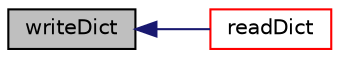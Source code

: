 digraph "writeDict"
{
  bgcolor="transparent";
  edge [fontname="Helvetica",fontsize="10",labelfontname="Helvetica",labelfontsize="10"];
  node [fontname="Helvetica",fontsize="10",shape=record];
  rankdir="LR";
  Node2768 [label="writeDict",height=0.2,width=0.4,color="black", fillcolor="grey75", style="filled", fontcolor="black"];
  Node2768 -> Node2769 [dir="back",color="midnightblue",fontsize="10",style="solid",fontname="Helvetica"];
  Node2769 [label="readDict",height=0.2,width=0.4,color="red",URL="$a22077.html#ac54ace7467d79653dee278077fb187b6",tooltip="Read constant/boundaryRegion. "];
}
